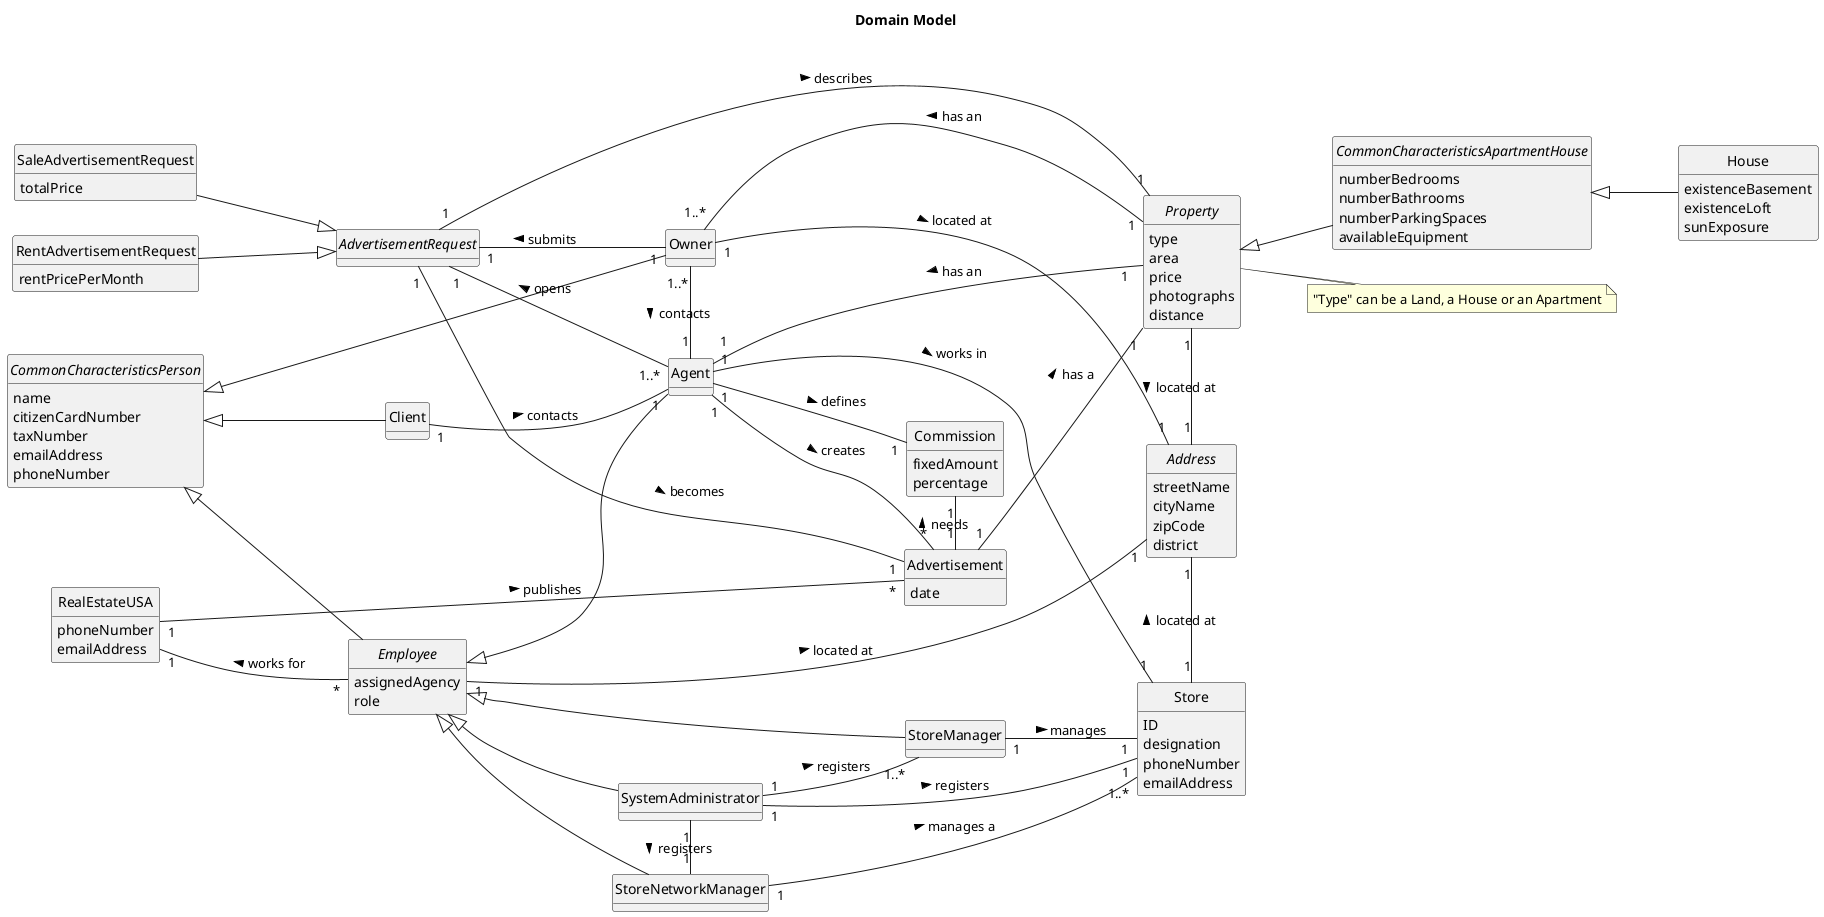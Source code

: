 @startuml
'skinparam monochrome true
skinparam packageStyle rectangle
skinparam shadowing false
skinparam linetype line
left to right direction
skinparam classAttributeIconSize 0
hide circle
hide methods

title Domain Model

class Agent {
}

class Advertisement {
    date
}

class "RealEstateUSA" as Organization {
    phoneNumber
    emailAddress
}

class Commission {
    fixedAmount
    percentage
}

abstract class Employee {
    assignedAgency
    role
}

class Client {
}

class Owner {
}

abstract class Property {
    type
    area
    price
    photographs
    distance
}

abstract class CommonCharacteristicsApartmentHouse {
    numberBedrooms
    numberBathrooms
    numberParkingSpaces
    availableEquipment
}

abstract class Address {
    streetName
    cityName
    zipCode
    district
}

class House {
    existenceBasement
    existenceLoft
    sunExposure
}

abstract class CommonCharacteristicsPerson {
     name
     citizenCardNumber
     taxNumber
     emailAddress
     phoneNumber
}

class Store {
    ID
    designation
    phoneNumber
    emailAddress
}

class "StoreNetworkManager" as NetworkManager {

}

class "StoreManager" as Manager {

}

class "SystemAdministrator" as Administrator {

}

abstract class AdvertisementRequest {

}

class SaleAdvertisementRequest {
    totalPrice
}

class RentAdvertisementRequest {
    rentPricePerMonth
}

note right of Property
    "Type" can be a Land, a House or an Apartment
end note

Administrator "1" -down "1" NetworkManager : registers >
Administrator"1 " -down- "1..*" Manager : registers >
Administrator "1" -down "1" Store : registers >

Manager "1" - "1" Store : manages >

NetworkManager "1 " -down "1..*" Store : manages a >

Property "1  " -- "1" Agent : has an >
Property "1" - "1" Address : located at >
Property <|-- CommonCharacteristicsApartmentHouse

Store "1" -left "1" Address : located at >

Employee "1" - "1" Address : located at  >
Employee "*" -up- "1" Organization : works for >
Employee <|- Manager
Employee <|-- NetworkManager
Employee <|- Administrator
Employee <|-down- Agent

Owner "1" - "1" Address : located at >
Owner "1..*" -right "1" Property : has an <

Agent "1" -up- "1" Client : contacts <
Agent "1" - "1" Store : works in >
Agent "1" -left- "1..*" Owner: contacts <
Agent "1" -- "1" Commission : defines >

Advertisement "*" -left "1" Agent : creates <
Advertisement "*" -left "1" Organization : publishes <
Advertisement "1" -up "1" Commission : needs >
Advertisement "1" -- "1" Property : has a >

CommonCharacteristicsApartmentHouse <|-- House
CommonCharacteristicsPerson <|-- Client
CommonCharacteristicsPerson <|-down Owner
CommonCharacteristicsPerson <|-down Employee

AdvertisementRequest "1" -- "1" Owner : submits <
AdvertisementRequest "1" -- "1" Property : describes >
AdvertisementRequest "1" -- "1..*" Agent : opens <
AdvertisementRequest "1" -- "1" Advertisement : becomes >
AdvertisementRequest <|-up- SaleAdvertisementRequest
AdvertisementRequest <|-up- RentAdvertisementRequest

@enduml
